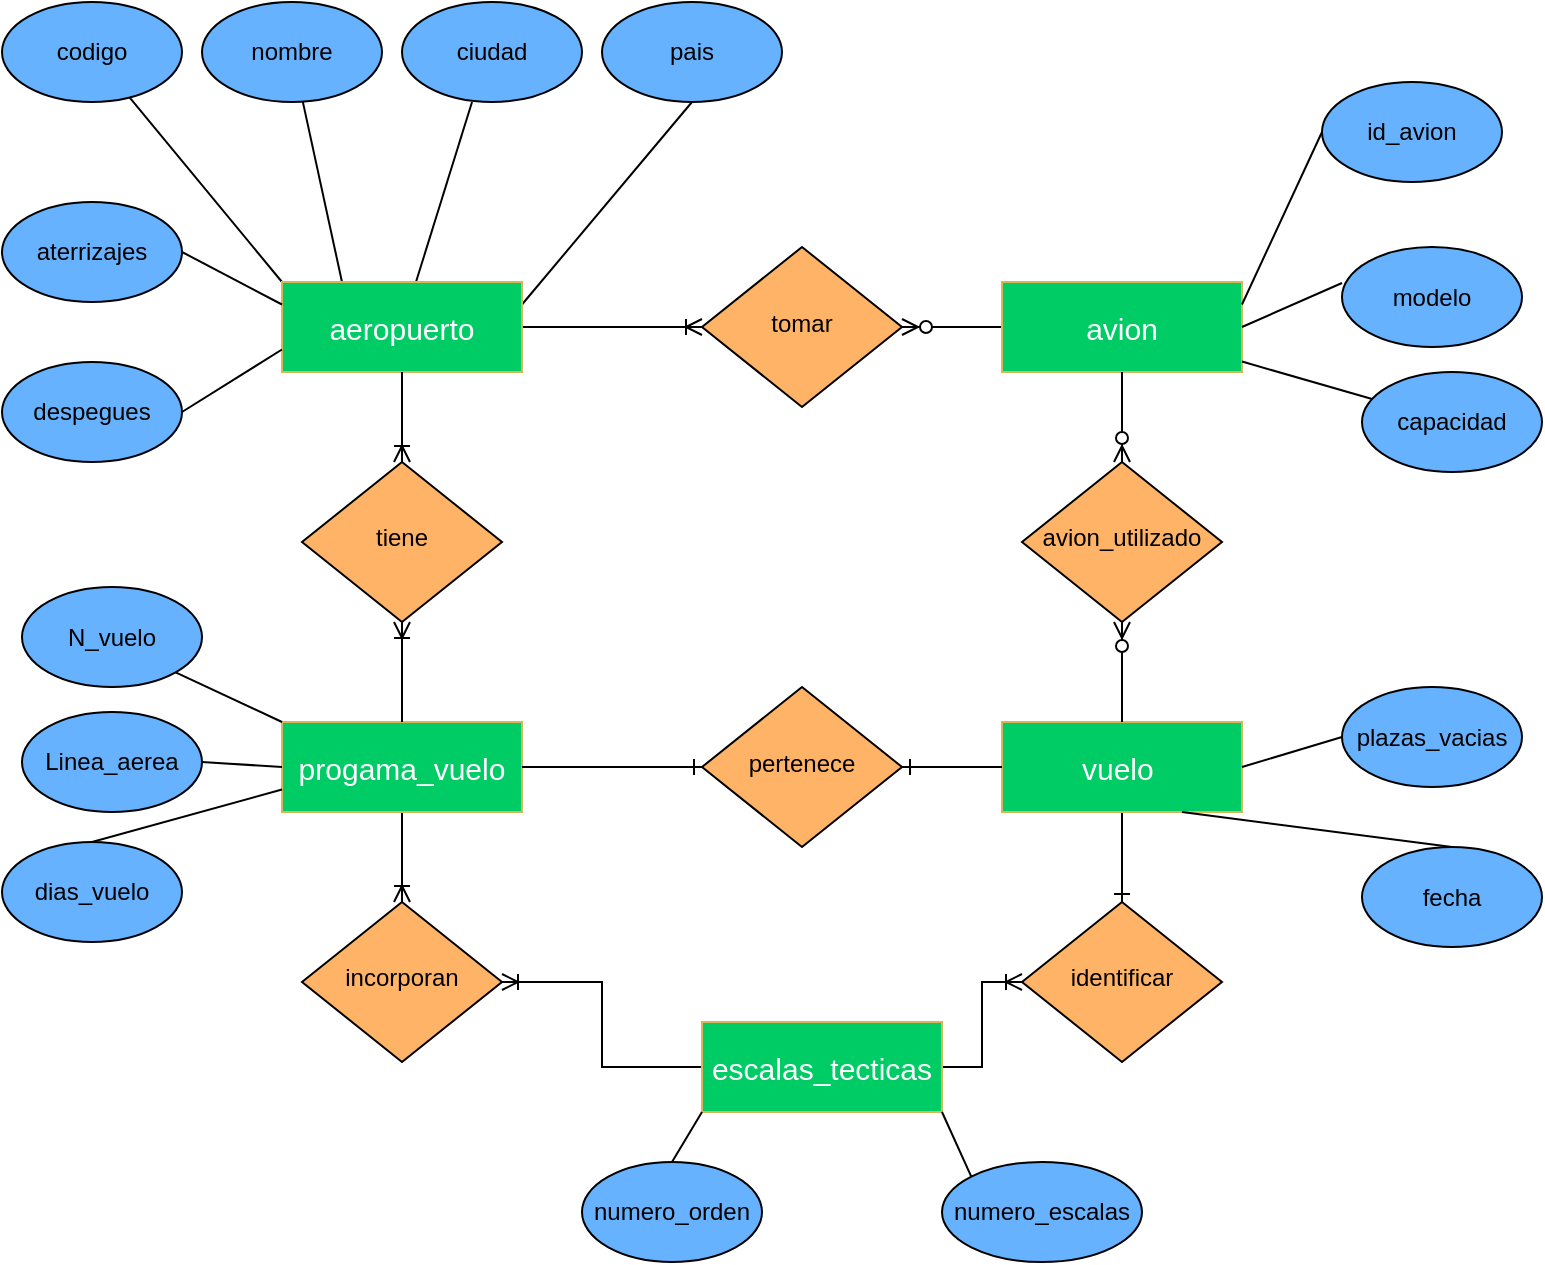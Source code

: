 <mxfile version="13.7.9" type="github">
  <diagram id="C5RBs43oDa-KdzZeNtuy" name="Page-1">
    <mxGraphModel dx="868" dy="450" grid="1" gridSize="10" guides="1" tooltips="1" connect="1" arrows="1" fold="1" page="1" pageScale="1" pageWidth="827" pageHeight="1169" math="0" shadow="0">
      <root>
        <mxCell id="WIyWlLk6GJQsqaUBKTNV-0" />
        <mxCell id="WIyWlLk6GJQsqaUBKTNV-1" parent="WIyWlLk6GJQsqaUBKTNV-0" />
        <mxCell id="WIyWlLk6GJQsqaUBKTNV-6" value="tomar" style="rhombus;whiteSpace=wrap;html=1;shadow=0;fontFamily=Helvetica;fontSize=12;align=center;strokeWidth=1;spacing=6;spacingTop=-4;fillColor=#FFB366;" parent="WIyWlLk6GJQsqaUBKTNV-1" vertex="1">
          <mxGeometry x="350" y="162.5" width="100" height="80" as="geometry" />
        </mxCell>
        <mxCell id="oYS-sl6sXZYmbwV33dRx-0" value="codigo" style="ellipse;whiteSpace=wrap;html=1;fillColor=#66B2FF;" parent="WIyWlLk6GJQsqaUBKTNV-1" vertex="1">
          <mxGeometry y="40" width="90" height="50" as="geometry" />
        </mxCell>
        <mxCell id="oYS-sl6sXZYmbwV33dRx-3" value="" style="endArrow=none;html=1;exitX=0;exitY=0;exitDx=0;exitDy=0;" parent="WIyWlLk6GJQsqaUBKTNV-1" source="aVxeGpyCtlTaci1dzdp6-11" target="oYS-sl6sXZYmbwV33dRx-0" edge="1">
          <mxGeometry width="50" height="50" relative="1" as="geometry">
            <mxPoint x="30" y="140" as="sourcePoint" />
            <mxPoint x="440" y="140" as="targetPoint" />
          </mxGeometry>
        </mxCell>
        <mxCell id="oYS-sl6sXZYmbwV33dRx-4" value="nombre" style="ellipse;whiteSpace=wrap;html=1;fillColor=#66B2FF;" parent="WIyWlLk6GJQsqaUBKTNV-1" vertex="1">
          <mxGeometry x="100" y="40" width="90" height="50" as="geometry" />
        </mxCell>
        <mxCell id="oYS-sl6sXZYmbwV33dRx-5" value="ciudad" style="ellipse;whiteSpace=wrap;html=1;fillColor=#66B2FF;" parent="WIyWlLk6GJQsqaUBKTNV-1" vertex="1">
          <mxGeometry x="200" y="40" width="90" height="50" as="geometry" />
        </mxCell>
        <mxCell id="aVxeGpyCtlTaci1dzdp6-0" value="" style="endArrow=none;html=1;exitX=0.25;exitY=0;exitDx=0;exitDy=0;" edge="1" parent="WIyWlLk6GJQsqaUBKTNV-1" source="aVxeGpyCtlTaci1dzdp6-11" target="oYS-sl6sXZYmbwV33dRx-4">
          <mxGeometry width="50" height="50" relative="1" as="geometry">
            <mxPoint x="220" y="80" as="sourcePoint" />
            <mxPoint x="440" y="140" as="targetPoint" />
          </mxGeometry>
        </mxCell>
        <mxCell id="aVxeGpyCtlTaci1dzdp6-1" value="" style="endArrow=none;html=1;exitX=0.389;exitY=1;exitDx=0;exitDy=0;exitPerimeter=0;" edge="1" parent="WIyWlLk6GJQsqaUBKTNV-1" source="oYS-sl6sXZYmbwV33dRx-5" target="aVxeGpyCtlTaci1dzdp6-11">
          <mxGeometry width="50" height="50" relative="1" as="geometry">
            <mxPoint x="261.818" y="80" as="sourcePoint" />
            <mxPoint x="440" y="140" as="targetPoint" />
          </mxGeometry>
        </mxCell>
        <mxCell id="aVxeGpyCtlTaci1dzdp6-2" value="pais" style="ellipse;whiteSpace=wrap;html=1;fillColor=#66B2FF;" vertex="1" parent="WIyWlLk6GJQsqaUBKTNV-1">
          <mxGeometry x="300" y="40" width="90" height="50" as="geometry" />
        </mxCell>
        <mxCell id="aVxeGpyCtlTaci1dzdp6-3" value="" style="endArrow=none;html=1;entryX=0.5;entryY=1;entryDx=0;entryDy=0;exitX=1;exitY=0.25;exitDx=0;exitDy=0;" edge="1" parent="WIyWlLk6GJQsqaUBKTNV-1" source="aVxeGpyCtlTaci1dzdp6-11" target="aVxeGpyCtlTaci1dzdp6-2">
          <mxGeometry width="50" height="50" relative="1" as="geometry">
            <mxPoint x="280" y="110" as="sourcePoint" />
            <mxPoint x="440" y="140" as="targetPoint" />
          </mxGeometry>
        </mxCell>
        <mxCell id="aVxeGpyCtlTaci1dzdp6-4" value="" style="endArrow=none;html=1;entryX=0;entryY=0.5;entryDx=0;entryDy=0;exitX=1;exitY=0.5;exitDx=0;exitDy=0;startArrow=ERzeroToMany;startFill=1;" edge="1" parent="WIyWlLk6GJQsqaUBKTNV-1" source="WIyWlLk6GJQsqaUBKTNV-6" target="aVxeGpyCtlTaci1dzdp6-10">
          <mxGeometry width="50" height="50" relative="1" as="geometry">
            <mxPoint x="310" y="250" as="sourcePoint" />
            <mxPoint x="354" y="220" as="targetPoint" />
          </mxGeometry>
        </mxCell>
        <mxCell id="aVxeGpyCtlTaci1dzdp6-5" value="" style="endArrow=none;html=1;entryX=1;entryY=0.5;entryDx=0;entryDy=0;exitX=0;exitY=0.5;exitDx=0;exitDy=0;startArrow=ERoneToMany;startFill=0;" edge="1" parent="WIyWlLk6GJQsqaUBKTNV-1" source="WIyWlLk6GJQsqaUBKTNV-6" target="aVxeGpyCtlTaci1dzdp6-11">
          <mxGeometry width="50" height="50" relative="1" as="geometry">
            <mxPoint x="390" y="270" as="sourcePoint" />
            <mxPoint x="228.04" y="121" as="targetPoint" />
          </mxGeometry>
        </mxCell>
        <mxCell id="aVxeGpyCtlTaci1dzdp6-7" value="capacidad&lt;br&gt;" style="ellipse;whiteSpace=wrap;html=1;fillColor=#66B2FF;" vertex="1" parent="WIyWlLk6GJQsqaUBKTNV-1">
          <mxGeometry x="680" y="225" width="90" height="50" as="geometry" />
        </mxCell>
        <mxCell id="aVxeGpyCtlTaci1dzdp6-8" value="modelo" style="ellipse;whiteSpace=wrap;html=1;fillColor=#66B2FF;" vertex="1" parent="WIyWlLk6GJQsqaUBKTNV-1">
          <mxGeometry x="670" y="162.5" width="90" height="50" as="geometry" />
        </mxCell>
        <mxCell id="aVxeGpyCtlTaci1dzdp6-9" value="id_avion" style="ellipse;whiteSpace=wrap;html=1;fillColor=#66B2FF;" vertex="1" parent="WIyWlLk6GJQsqaUBKTNV-1">
          <mxGeometry x="660" y="80" width="90" height="50" as="geometry" />
        </mxCell>
        <mxCell id="aVxeGpyCtlTaci1dzdp6-10" value="&lt;font color=&quot;#ffffff&quot; style=&quot;font-size: 15px&quot;&gt;avion&lt;/font&gt;" style="rounded=0;whiteSpace=wrap;html=1;strokeColor=#d6b656;fillColor=#00CC66;" vertex="1" parent="WIyWlLk6GJQsqaUBKTNV-1">
          <mxGeometry x="500" y="180" width="120" height="45" as="geometry" />
        </mxCell>
        <mxCell id="aVxeGpyCtlTaci1dzdp6-11" value="&lt;font color=&quot;#ffffff&quot; style=&quot;font-size: 15px&quot;&gt;aeropuerto&lt;/font&gt;" style="rounded=0;whiteSpace=wrap;html=1;strokeColor=#d6b656;fillColor=#00CC66;" vertex="1" parent="WIyWlLk6GJQsqaUBKTNV-1">
          <mxGeometry x="140" y="180" width="120" height="45" as="geometry" />
        </mxCell>
        <mxCell id="aVxeGpyCtlTaci1dzdp6-12" value="" style="endArrow=none;html=1;entryX=0;entryY=0.5;entryDx=0;entryDy=0;exitX=1;exitY=0.25;exitDx=0;exitDy=0;" edge="1" parent="WIyWlLk6GJQsqaUBKTNV-1" source="aVxeGpyCtlTaci1dzdp6-10" target="aVxeGpyCtlTaci1dzdp6-9">
          <mxGeometry width="50" height="50" relative="1" as="geometry">
            <mxPoint x="390" y="260" as="sourcePoint" />
            <mxPoint x="440" y="210" as="targetPoint" />
          </mxGeometry>
        </mxCell>
        <mxCell id="aVxeGpyCtlTaci1dzdp6-13" value="" style="endArrow=none;html=1;entryX=0;entryY=0.36;entryDx=0;entryDy=0;entryPerimeter=0;exitX=1;exitY=0.5;exitDx=0;exitDy=0;" edge="1" parent="WIyWlLk6GJQsqaUBKTNV-1" source="aVxeGpyCtlTaci1dzdp6-10" target="aVxeGpyCtlTaci1dzdp6-8">
          <mxGeometry width="50" height="50" relative="1" as="geometry">
            <mxPoint x="390" y="260" as="sourcePoint" />
            <mxPoint x="440" y="210" as="targetPoint" />
          </mxGeometry>
        </mxCell>
        <mxCell id="aVxeGpyCtlTaci1dzdp6-14" value="" style="endArrow=none;html=1;" edge="1" parent="WIyWlLk6GJQsqaUBKTNV-1" source="aVxeGpyCtlTaci1dzdp6-10" target="aVxeGpyCtlTaci1dzdp6-7">
          <mxGeometry width="50" height="50" relative="1" as="geometry">
            <mxPoint x="390" y="260" as="sourcePoint" />
            <mxPoint x="440" y="210" as="targetPoint" />
          </mxGeometry>
        </mxCell>
        <mxCell id="aVxeGpyCtlTaci1dzdp6-15" value="tiene" style="rhombus;whiteSpace=wrap;html=1;shadow=0;fontFamily=Helvetica;fontSize=12;align=center;strokeWidth=1;spacing=6;spacingTop=-4;fillColor=#FFB366;" vertex="1" parent="WIyWlLk6GJQsqaUBKTNV-1">
          <mxGeometry x="150" y="270" width="100" height="80" as="geometry" />
        </mxCell>
        <mxCell id="aVxeGpyCtlTaci1dzdp6-16" value="" style="endArrow=none;html=1;entryX=0.5;entryY=1;entryDx=0;entryDy=0;exitX=0.5;exitY=0;exitDx=0;exitDy=0;startArrow=ERoneToMany;startFill=0;" edge="1" parent="WIyWlLk6GJQsqaUBKTNV-1" source="aVxeGpyCtlTaci1dzdp6-15" target="aVxeGpyCtlTaci1dzdp6-11">
          <mxGeometry width="50" height="50" relative="1" as="geometry">
            <mxPoint x="330" y="330" as="sourcePoint" />
            <mxPoint x="380" y="280" as="targetPoint" />
          </mxGeometry>
        </mxCell>
        <mxCell id="aVxeGpyCtlTaci1dzdp6-46" style="edgeStyle=orthogonalEdgeStyle;rounded=0;orthogonalLoop=1;jettySize=auto;html=1;exitX=0.5;exitY=1;exitDx=0;exitDy=0;entryX=0.5;entryY=0;entryDx=0;entryDy=0;startArrow=none;startFill=0;endArrow=ERoneToMany;endFill=0;" edge="1" parent="WIyWlLk6GJQsqaUBKTNV-1" source="aVxeGpyCtlTaci1dzdp6-17" target="aVxeGpyCtlTaci1dzdp6-44">
          <mxGeometry relative="1" as="geometry" />
        </mxCell>
        <mxCell id="aVxeGpyCtlTaci1dzdp6-17" value="&lt;font color=&quot;#ffffff&quot; style=&quot;font-size: 15px&quot;&gt;progama_vuelo&lt;br&gt;&lt;/font&gt;" style="rounded=0;whiteSpace=wrap;html=1;strokeColor=#d6b656;fillColor=#00CC66;" vertex="1" parent="WIyWlLk6GJQsqaUBKTNV-1">
          <mxGeometry x="140" y="400" width="120" height="45" as="geometry" />
        </mxCell>
        <mxCell id="aVxeGpyCtlTaci1dzdp6-18" value="" style="endArrow=ERoneToMany;html=1;entryX=0.5;entryY=1;entryDx=0;entryDy=0;exitX=0.5;exitY=0;exitDx=0;exitDy=0;startArrow=none;startFill=0;endFill=0;" edge="1" parent="WIyWlLk6GJQsqaUBKTNV-1" source="aVxeGpyCtlTaci1dzdp6-17" target="aVxeGpyCtlTaci1dzdp6-15">
          <mxGeometry width="50" height="50" relative="1" as="geometry">
            <mxPoint x="330" y="400" as="sourcePoint" />
            <mxPoint x="380" y="350" as="targetPoint" />
          </mxGeometry>
        </mxCell>
        <mxCell id="aVxeGpyCtlTaci1dzdp6-19" value="Linea_aerea" style="ellipse;whiteSpace=wrap;html=1;fillColor=#66B2FF;" vertex="1" parent="WIyWlLk6GJQsqaUBKTNV-1">
          <mxGeometry x="10" y="395" width="90" height="50" as="geometry" />
        </mxCell>
        <mxCell id="aVxeGpyCtlTaci1dzdp6-20" value="dias_vuelo" style="ellipse;whiteSpace=wrap;html=1;fillColor=#66B2FF;" vertex="1" parent="WIyWlLk6GJQsqaUBKTNV-1">
          <mxGeometry y="460" width="90" height="50" as="geometry" />
        </mxCell>
        <mxCell id="aVxeGpyCtlTaci1dzdp6-21" value="N_vuelo" style="ellipse;whiteSpace=wrap;html=1;fillColor=#66B2FF;" vertex="1" parent="WIyWlLk6GJQsqaUBKTNV-1">
          <mxGeometry x="10" y="332.5" width="90" height="50" as="geometry" />
        </mxCell>
        <mxCell id="aVxeGpyCtlTaci1dzdp6-22" value="" style="endArrow=none;html=1;entryX=1;entryY=1;entryDx=0;entryDy=0;exitX=0;exitY=0;exitDx=0;exitDy=0;" edge="1" parent="WIyWlLk6GJQsqaUBKTNV-1" source="aVxeGpyCtlTaci1dzdp6-17" target="aVxeGpyCtlTaci1dzdp6-21">
          <mxGeometry width="50" height="50" relative="1" as="geometry">
            <mxPoint x="330" y="470" as="sourcePoint" />
            <mxPoint x="380" y="420" as="targetPoint" />
          </mxGeometry>
        </mxCell>
        <mxCell id="aVxeGpyCtlTaci1dzdp6-23" value="" style="endArrow=none;html=1;entryX=0;entryY=0.75;entryDx=0;entryDy=0;exitX=0.5;exitY=0;exitDx=0;exitDy=0;" edge="1" parent="WIyWlLk6GJQsqaUBKTNV-1" source="aVxeGpyCtlTaci1dzdp6-20" target="aVxeGpyCtlTaci1dzdp6-17">
          <mxGeometry width="50" height="50" relative="1" as="geometry">
            <mxPoint x="330" y="470" as="sourcePoint" />
            <mxPoint x="380" y="420" as="targetPoint" />
          </mxGeometry>
        </mxCell>
        <mxCell id="aVxeGpyCtlTaci1dzdp6-24" value="" style="endArrow=none;html=1;entryX=0;entryY=0.5;entryDx=0;entryDy=0;exitX=1;exitY=0.5;exitDx=0;exitDy=0;" edge="1" parent="WIyWlLk6GJQsqaUBKTNV-1" source="aVxeGpyCtlTaci1dzdp6-19" target="aVxeGpyCtlTaci1dzdp6-17">
          <mxGeometry width="50" height="50" relative="1" as="geometry">
            <mxPoint x="330" y="470" as="sourcePoint" />
            <mxPoint x="380" y="420" as="targetPoint" />
          </mxGeometry>
        </mxCell>
        <mxCell id="aVxeGpyCtlTaci1dzdp6-25" value="despegues" style="ellipse;whiteSpace=wrap;html=1;fillColor=#66B2FF;" vertex="1" parent="WIyWlLk6GJQsqaUBKTNV-1">
          <mxGeometry y="220" width="90" height="50" as="geometry" />
        </mxCell>
        <mxCell id="aVxeGpyCtlTaci1dzdp6-26" value="aterrizajes&lt;br&gt;" style="ellipse;whiteSpace=wrap;html=1;fillColor=#66B2FF;" vertex="1" parent="WIyWlLk6GJQsqaUBKTNV-1">
          <mxGeometry y="140" width="90" height="50" as="geometry" />
        </mxCell>
        <mxCell id="aVxeGpyCtlTaci1dzdp6-27" value="" style="endArrow=none;html=1;entryX=1;entryY=0.5;entryDx=0;entryDy=0;exitX=0;exitY=0.25;exitDx=0;exitDy=0;" edge="1" parent="WIyWlLk6GJQsqaUBKTNV-1" source="aVxeGpyCtlTaci1dzdp6-11" target="aVxeGpyCtlTaci1dzdp6-26">
          <mxGeometry width="50" height="50" relative="1" as="geometry">
            <mxPoint x="330" y="250" as="sourcePoint" />
            <mxPoint x="380" y="200" as="targetPoint" />
          </mxGeometry>
        </mxCell>
        <mxCell id="aVxeGpyCtlTaci1dzdp6-28" value="" style="endArrow=none;html=1;entryX=1;entryY=0.5;entryDx=0;entryDy=0;exitX=0;exitY=0.75;exitDx=0;exitDy=0;" edge="1" parent="WIyWlLk6GJQsqaUBKTNV-1" source="aVxeGpyCtlTaci1dzdp6-11" target="aVxeGpyCtlTaci1dzdp6-25">
          <mxGeometry width="50" height="50" relative="1" as="geometry">
            <mxPoint x="330" y="250" as="sourcePoint" />
            <mxPoint x="380" y="200" as="targetPoint" />
          </mxGeometry>
        </mxCell>
        <mxCell id="aVxeGpyCtlTaci1dzdp6-29" value="pertenece" style="rhombus;whiteSpace=wrap;html=1;shadow=0;fontFamily=Helvetica;fontSize=12;align=center;strokeWidth=1;spacing=6;spacingTop=-4;fillColor=#FFB366;" vertex="1" parent="WIyWlLk6GJQsqaUBKTNV-1">
          <mxGeometry x="350" y="382.5" width="100" height="80" as="geometry" />
        </mxCell>
        <mxCell id="aVxeGpyCtlTaci1dzdp6-30" value="" style="endArrow=ERone;html=1;exitX=1;exitY=0.5;exitDx=0;exitDy=0;entryX=0;entryY=0.5;entryDx=0;entryDy=0;startArrow=none;startFill=0;endFill=0;" edge="1" parent="WIyWlLk6GJQsqaUBKTNV-1" source="aVxeGpyCtlTaci1dzdp6-17" target="aVxeGpyCtlTaci1dzdp6-29">
          <mxGeometry width="50" height="50" relative="1" as="geometry">
            <mxPoint x="330" y="390" as="sourcePoint" />
            <mxPoint x="380" y="340" as="targetPoint" />
          </mxGeometry>
        </mxCell>
        <mxCell id="aVxeGpyCtlTaci1dzdp6-55" style="edgeStyle=orthogonalEdgeStyle;rounded=0;orthogonalLoop=1;jettySize=auto;html=1;exitX=0.5;exitY=1;exitDx=0;exitDy=0;entryX=0.5;entryY=0;entryDx=0;entryDy=0;startArrow=none;startFill=0;endArrow=ERone;endFill=0;" edge="1" parent="WIyWlLk6GJQsqaUBKTNV-1" source="aVxeGpyCtlTaci1dzdp6-31" target="aVxeGpyCtlTaci1dzdp6-53">
          <mxGeometry relative="1" as="geometry" />
        </mxCell>
        <mxCell id="aVxeGpyCtlTaci1dzdp6-31" value="&lt;font color=&quot;#ffffff&quot; style=&quot;font-size: 15px&quot;&gt;vuelo&amp;nbsp;&lt;br&gt;&lt;/font&gt;" style="rounded=0;whiteSpace=wrap;html=1;strokeColor=#d6b656;fillColor=#00CC66;" vertex="1" parent="WIyWlLk6GJQsqaUBKTNV-1">
          <mxGeometry x="500" y="400" width="120" height="45" as="geometry" />
        </mxCell>
        <mxCell id="aVxeGpyCtlTaci1dzdp6-32" value="" style="endArrow=none;html=1;entryX=0;entryY=0.5;entryDx=0;entryDy=0;exitX=1;exitY=0.5;exitDx=0;exitDy=0;startArrow=ERone;startFill=0;" edge="1" parent="WIyWlLk6GJQsqaUBKTNV-1" source="aVxeGpyCtlTaci1dzdp6-29" target="aVxeGpyCtlTaci1dzdp6-31">
          <mxGeometry width="50" height="50" relative="1" as="geometry">
            <mxPoint x="330" y="390" as="sourcePoint" />
            <mxPoint x="380" y="340" as="targetPoint" />
          </mxGeometry>
        </mxCell>
        <mxCell id="aVxeGpyCtlTaci1dzdp6-33" value="plazas_vacias" style="ellipse;whiteSpace=wrap;html=1;fillColor=#66B2FF;" vertex="1" parent="WIyWlLk6GJQsqaUBKTNV-1">
          <mxGeometry x="670" y="382.5" width="90" height="50" as="geometry" />
        </mxCell>
        <mxCell id="aVxeGpyCtlTaci1dzdp6-34" value="fecha" style="ellipse;whiteSpace=wrap;html=1;fillColor=#66B2FF;" vertex="1" parent="WIyWlLk6GJQsqaUBKTNV-1">
          <mxGeometry x="680" y="462.5" width="90" height="50" as="geometry" />
        </mxCell>
        <mxCell id="aVxeGpyCtlTaci1dzdp6-35" value="" style="endArrow=none;html=1;exitX=0.75;exitY=1;exitDx=0;exitDy=0;entryX=0.5;entryY=0;entryDx=0;entryDy=0;" edge="1" parent="WIyWlLk6GJQsqaUBKTNV-1" source="aVxeGpyCtlTaci1dzdp6-31" target="aVxeGpyCtlTaci1dzdp6-34">
          <mxGeometry width="50" height="50" relative="1" as="geometry">
            <mxPoint x="330" y="390" as="sourcePoint" />
            <mxPoint x="380" y="340" as="targetPoint" />
          </mxGeometry>
        </mxCell>
        <mxCell id="aVxeGpyCtlTaci1dzdp6-36" value="" style="endArrow=none;html=1;entryX=1;entryY=0.5;entryDx=0;entryDy=0;exitX=0;exitY=0.5;exitDx=0;exitDy=0;" edge="1" parent="WIyWlLk6GJQsqaUBKTNV-1" source="aVxeGpyCtlTaci1dzdp6-33" target="aVxeGpyCtlTaci1dzdp6-31">
          <mxGeometry width="50" height="50" relative="1" as="geometry">
            <mxPoint x="330" y="390" as="sourcePoint" />
            <mxPoint x="380" y="340" as="targetPoint" />
          </mxGeometry>
        </mxCell>
        <mxCell id="aVxeGpyCtlTaci1dzdp6-37" value="avion_utilizado" style="rhombus;whiteSpace=wrap;html=1;shadow=0;fontFamily=Helvetica;fontSize=12;align=center;strokeWidth=1;spacing=6;spacingTop=-4;fillColor=#FFB366;" vertex="1" parent="WIyWlLk6GJQsqaUBKTNV-1">
          <mxGeometry x="510" y="270" width="100" height="80" as="geometry" />
        </mxCell>
        <mxCell id="aVxeGpyCtlTaci1dzdp6-38" value="" style="endArrow=none;html=1;entryX=0.5;entryY=1;entryDx=0;entryDy=0;exitX=0.5;exitY=0;exitDx=0;exitDy=0;startArrow=ERzeroToMany;startFill=1;" edge="1" parent="WIyWlLk6GJQsqaUBKTNV-1" source="aVxeGpyCtlTaci1dzdp6-37" target="aVxeGpyCtlTaci1dzdp6-10">
          <mxGeometry width="50" height="50" relative="1" as="geometry">
            <mxPoint x="330" y="390" as="sourcePoint" />
            <mxPoint x="380" y="340" as="targetPoint" />
          </mxGeometry>
        </mxCell>
        <mxCell id="aVxeGpyCtlTaci1dzdp6-39" value="" style="endArrow=ERzeroToMany;html=1;entryX=0.5;entryY=1;entryDx=0;entryDy=0;exitX=0.5;exitY=0;exitDx=0;exitDy=0;startArrow=none;startFill=0;endFill=1;" edge="1" parent="WIyWlLk6GJQsqaUBKTNV-1" source="aVxeGpyCtlTaci1dzdp6-31" target="aVxeGpyCtlTaci1dzdp6-37">
          <mxGeometry width="50" height="50" relative="1" as="geometry">
            <mxPoint x="330" y="390" as="sourcePoint" />
            <mxPoint x="380" y="340" as="targetPoint" />
          </mxGeometry>
        </mxCell>
        <mxCell id="aVxeGpyCtlTaci1dzdp6-45" style="edgeStyle=orthogonalEdgeStyle;rounded=0;orthogonalLoop=1;jettySize=auto;html=1;exitX=0;exitY=0.5;exitDx=0;exitDy=0;entryX=1;entryY=0.5;entryDx=0;entryDy=0;startArrow=none;startFill=0;endArrow=ERoneToMany;endFill=0;" edge="1" parent="WIyWlLk6GJQsqaUBKTNV-1" source="aVxeGpyCtlTaci1dzdp6-40" target="aVxeGpyCtlTaci1dzdp6-44">
          <mxGeometry relative="1" as="geometry" />
        </mxCell>
        <mxCell id="aVxeGpyCtlTaci1dzdp6-54" style="edgeStyle=orthogonalEdgeStyle;rounded=0;orthogonalLoop=1;jettySize=auto;html=1;exitX=1;exitY=0.5;exitDx=0;exitDy=0;startArrow=none;startFill=0;endArrow=ERoneToMany;endFill=0;" edge="1" parent="WIyWlLk6GJQsqaUBKTNV-1" source="aVxeGpyCtlTaci1dzdp6-40" target="aVxeGpyCtlTaci1dzdp6-53">
          <mxGeometry relative="1" as="geometry" />
        </mxCell>
        <mxCell id="aVxeGpyCtlTaci1dzdp6-40" value="&lt;font color=&quot;#ffffff&quot; style=&quot;font-size: 15px&quot;&gt;escalas_tecticas&lt;br&gt;&lt;/font&gt;" style="rounded=0;whiteSpace=wrap;html=1;strokeColor=#d6b656;fillColor=#00CC66;" vertex="1" parent="WIyWlLk6GJQsqaUBKTNV-1">
          <mxGeometry x="350" y="550" width="120" height="45" as="geometry" />
        </mxCell>
        <mxCell id="aVxeGpyCtlTaci1dzdp6-41" value="numero_escalas" style="ellipse;whiteSpace=wrap;html=1;fillColor=#66B2FF;" vertex="1" parent="WIyWlLk6GJQsqaUBKTNV-1">
          <mxGeometry x="470" y="620" width="100" height="50" as="geometry" />
        </mxCell>
        <mxCell id="aVxeGpyCtlTaci1dzdp6-42" value="numero_orden&lt;br&gt;" style="ellipse;whiteSpace=wrap;html=1;fillColor=#66B2FF;" vertex="1" parent="WIyWlLk6GJQsqaUBKTNV-1">
          <mxGeometry x="290" y="620" width="90" height="50" as="geometry" />
        </mxCell>
        <mxCell id="aVxeGpyCtlTaci1dzdp6-44" value="incorporan" style="rhombus;whiteSpace=wrap;html=1;shadow=0;fontFamily=Helvetica;fontSize=12;align=center;strokeWidth=1;spacing=6;spacingTop=-4;fillColor=#FFB366;" vertex="1" parent="WIyWlLk6GJQsqaUBKTNV-1">
          <mxGeometry x="150" y="490" width="100" height="80" as="geometry" />
        </mxCell>
        <mxCell id="aVxeGpyCtlTaci1dzdp6-49" value="" style="endArrow=none;html=1;exitX=0;exitY=1;exitDx=0;exitDy=0;entryX=0.5;entryY=0;entryDx=0;entryDy=0;" edge="1" parent="WIyWlLk6GJQsqaUBKTNV-1" source="aVxeGpyCtlTaci1dzdp6-40" target="aVxeGpyCtlTaci1dzdp6-42">
          <mxGeometry width="50" height="50" relative="1" as="geometry">
            <mxPoint x="370" y="530" as="sourcePoint" />
            <mxPoint x="420" y="480" as="targetPoint" />
          </mxGeometry>
        </mxCell>
        <mxCell id="aVxeGpyCtlTaci1dzdp6-51" value="" style="endArrow=none;html=1;exitX=0;exitY=0;exitDx=0;exitDy=0;entryX=1;entryY=1;entryDx=0;entryDy=0;" edge="1" parent="WIyWlLk6GJQsqaUBKTNV-1" source="aVxeGpyCtlTaci1dzdp6-41" target="aVxeGpyCtlTaci1dzdp6-40">
          <mxGeometry width="50" height="50" relative="1" as="geometry">
            <mxPoint x="370" y="530" as="sourcePoint" />
            <mxPoint x="420" y="480" as="targetPoint" />
          </mxGeometry>
        </mxCell>
        <mxCell id="aVxeGpyCtlTaci1dzdp6-53" value="identificar" style="rhombus;whiteSpace=wrap;html=1;shadow=0;fontFamily=Helvetica;fontSize=12;align=center;strokeWidth=1;spacing=6;spacingTop=-4;fillColor=#FFB366;" vertex="1" parent="WIyWlLk6GJQsqaUBKTNV-1">
          <mxGeometry x="510" y="490" width="100" height="80" as="geometry" />
        </mxCell>
      </root>
    </mxGraphModel>
  </diagram>
</mxfile>
